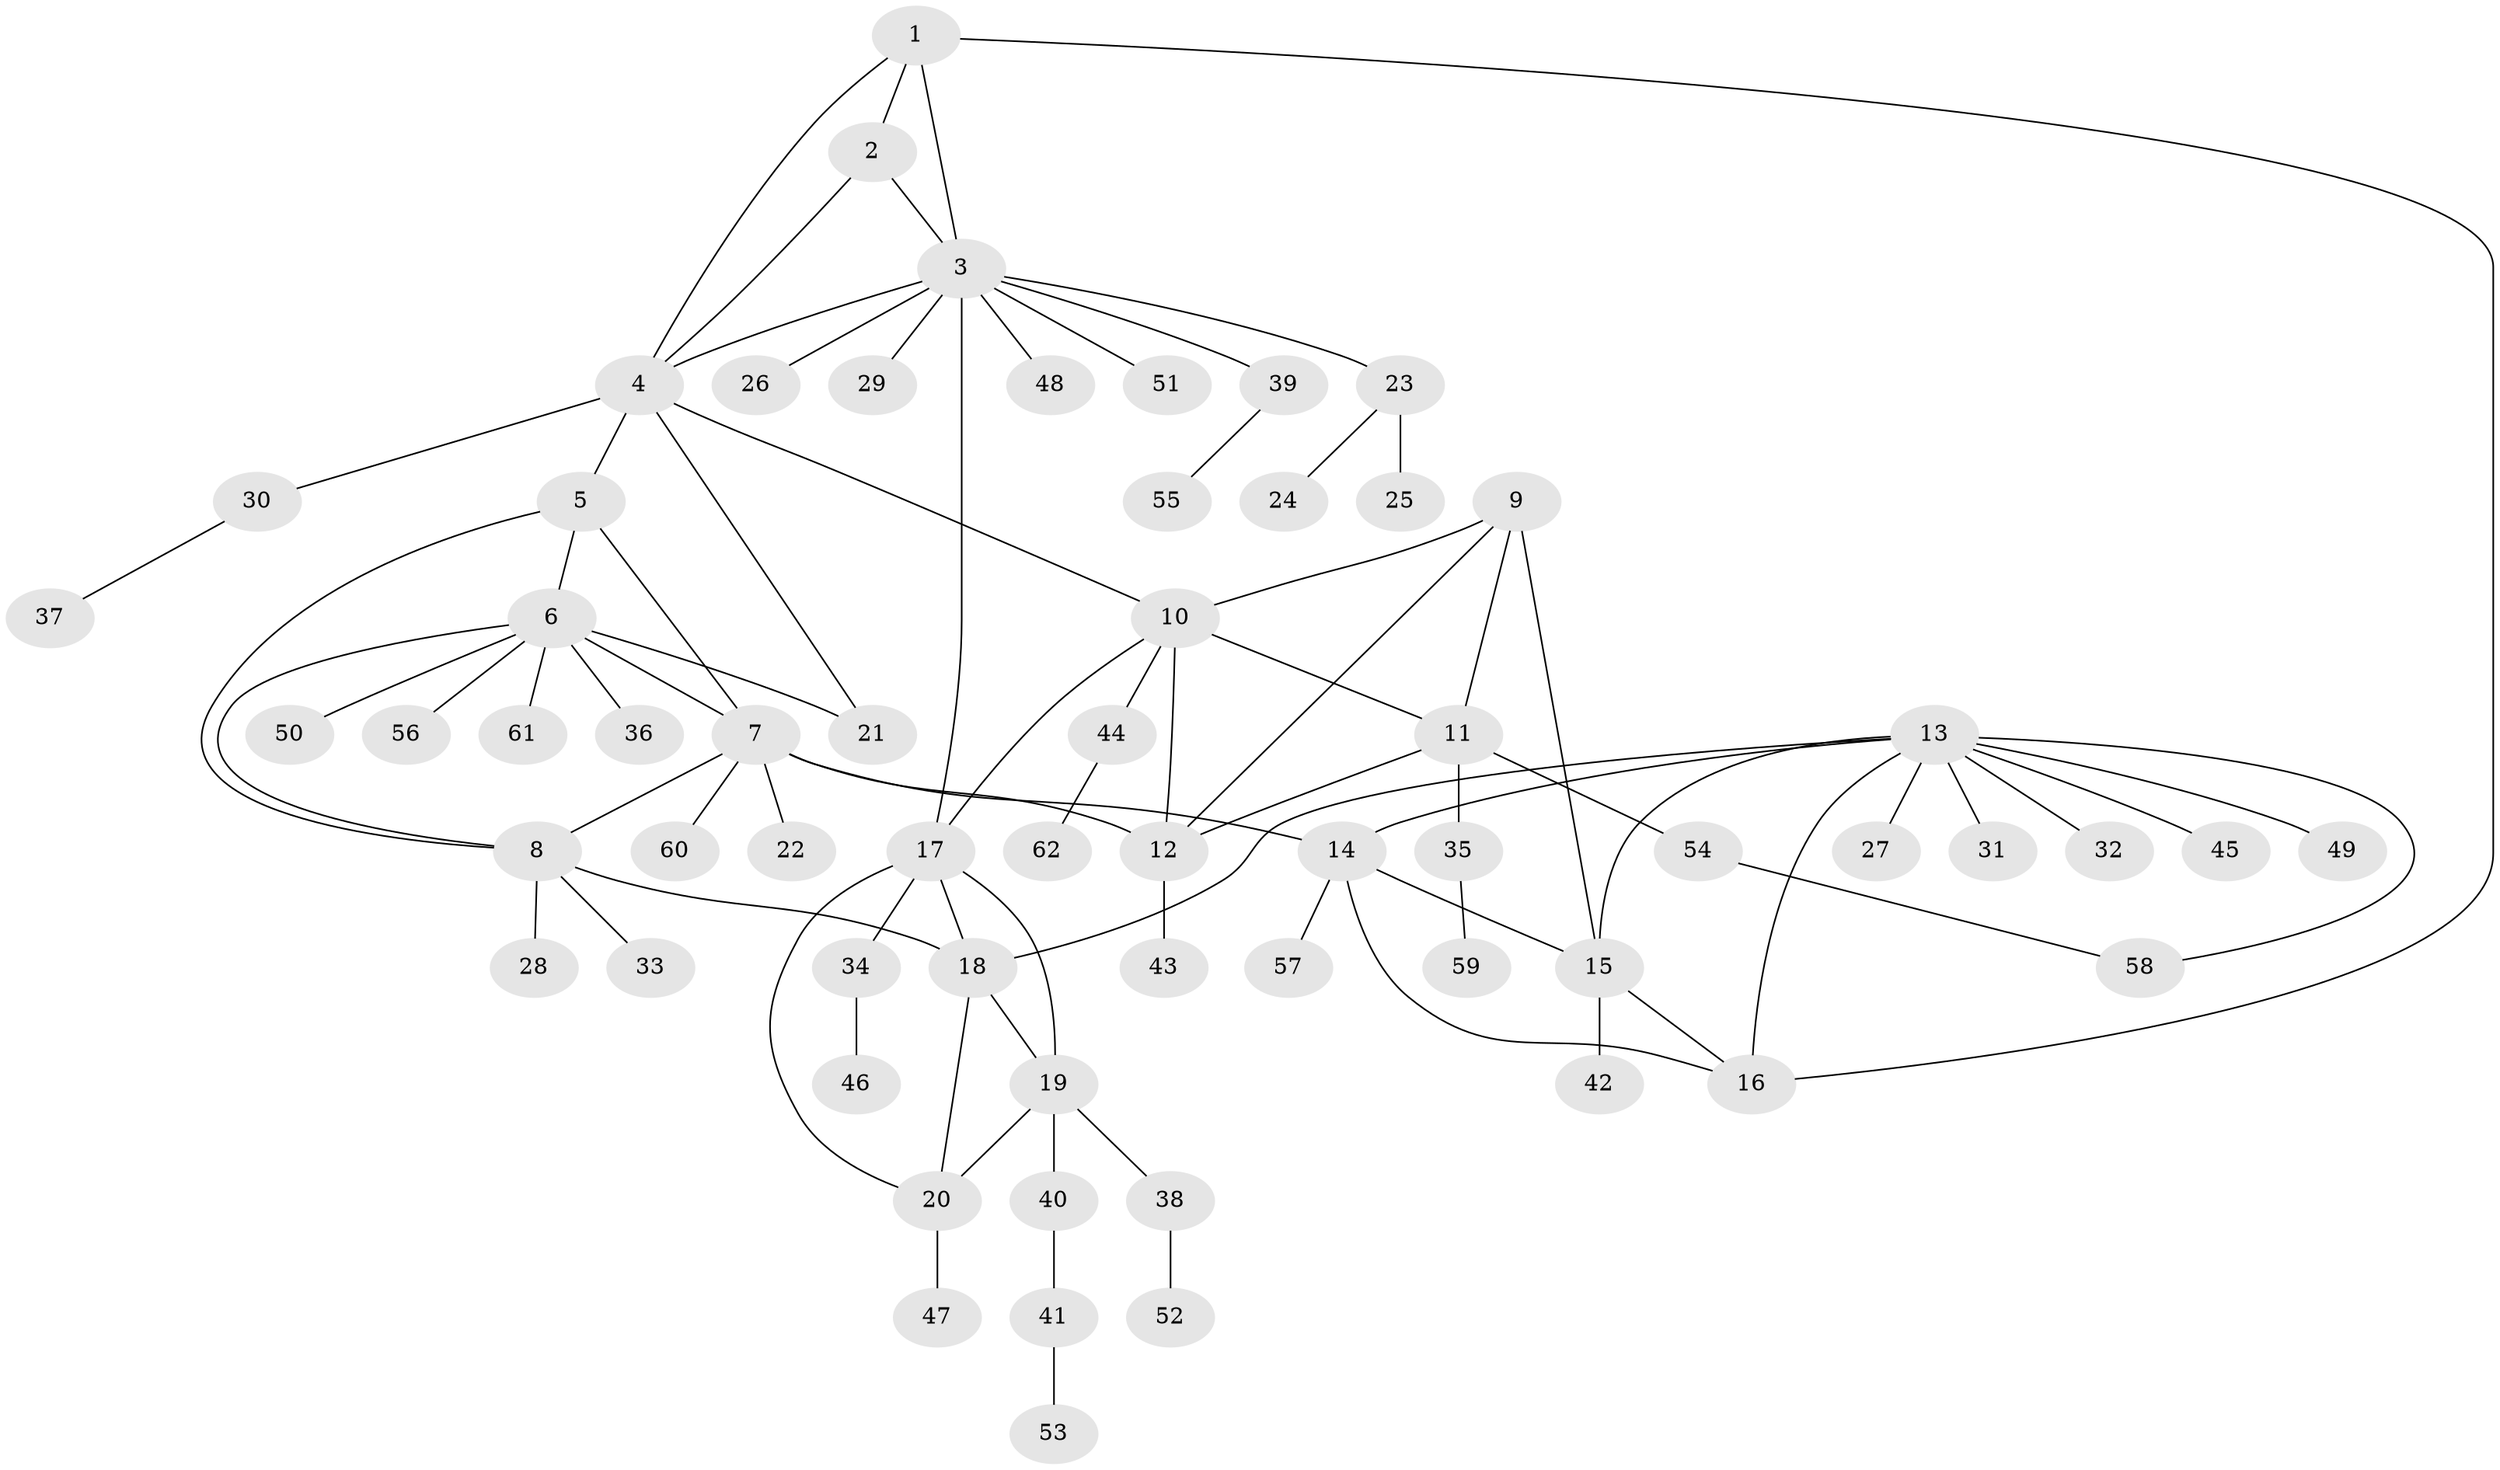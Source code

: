 // original degree distribution, {5: 0.03488372093023256, 4: 0.03488372093023256, 11: 0.023255813953488372, 7: 0.03488372093023256, 9: 0.011627906976744186, 8: 0.011627906976744186, 6: 0.08139534883720931, 2: 0.1511627906976744, 1: 0.5697674418604651, 3: 0.046511627906976744}
// Generated by graph-tools (version 1.1) at 2025/52/03/04/25 22:52:07]
// undirected, 62 vertices, 84 edges
graph export_dot {
  node [color=gray90,style=filled];
  1;
  2;
  3;
  4;
  5;
  6;
  7;
  8;
  9;
  10;
  11;
  12;
  13;
  14;
  15;
  16;
  17;
  18;
  19;
  20;
  21;
  22;
  23;
  24;
  25;
  26;
  27;
  28;
  29;
  30;
  31;
  32;
  33;
  34;
  35;
  36;
  37;
  38;
  39;
  40;
  41;
  42;
  43;
  44;
  45;
  46;
  47;
  48;
  49;
  50;
  51;
  52;
  53;
  54;
  55;
  56;
  57;
  58;
  59;
  60;
  61;
  62;
  1 -- 2 [weight=1.0];
  1 -- 3 [weight=1.0];
  1 -- 4 [weight=1.0];
  1 -- 16 [weight=1.0];
  2 -- 3 [weight=1.0];
  2 -- 4 [weight=1.0];
  3 -- 4 [weight=1.0];
  3 -- 17 [weight=1.0];
  3 -- 23 [weight=1.0];
  3 -- 26 [weight=1.0];
  3 -- 29 [weight=1.0];
  3 -- 39 [weight=1.0];
  3 -- 48 [weight=1.0];
  3 -- 51 [weight=1.0];
  4 -- 5 [weight=1.0];
  4 -- 10 [weight=1.0];
  4 -- 21 [weight=1.0];
  4 -- 30 [weight=1.0];
  5 -- 6 [weight=1.0];
  5 -- 7 [weight=1.0];
  5 -- 8 [weight=1.0];
  6 -- 7 [weight=1.0];
  6 -- 8 [weight=1.0];
  6 -- 21 [weight=1.0];
  6 -- 36 [weight=1.0];
  6 -- 50 [weight=1.0];
  6 -- 56 [weight=1.0];
  6 -- 61 [weight=1.0];
  7 -- 8 [weight=1.0];
  7 -- 12 [weight=1.0];
  7 -- 14 [weight=1.0];
  7 -- 22 [weight=1.0];
  7 -- 60 [weight=1.0];
  8 -- 18 [weight=1.0];
  8 -- 28 [weight=1.0];
  8 -- 33 [weight=1.0];
  9 -- 10 [weight=1.0];
  9 -- 11 [weight=1.0];
  9 -- 12 [weight=1.0];
  9 -- 15 [weight=1.0];
  10 -- 11 [weight=1.0];
  10 -- 12 [weight=1.0];
  10 -- 17 [weight=1.0];
  10 -- 44 [weight=1.0];
  11 -- 12 [weight=1.0];
  11 -- 35 [weight=1.0];
  11 -- 54 [weight=1.0];
  12 -- 43 [weight=1.0];
  13 -- 14 [weight=1.0];
  13 -- 15 [weight=1.0];
  13 -- 16 [weight=1.0];
  13 -- 18 [weight=1.0];
  13 -- 27 [weight=1.0];
  13 -- 31 [weight=1.0];
  13 -- 32 [weight=1.0];
  13 -- 45 [weight=1.0];
  13 -- 49 [weight=1.0];
  13 -- 58 [weight=1.0];
  14 -- 15 [weight=1.0];
  14 -- 16 [weight=1.0];
  14 -- 57 [weight=1.0];
  15 -- 16 [weight=1.0];
  15 -- 42 [weight=1.0];
  17 -- 18 [weight=1.0];
  17 -- 19 [weight=1.0];
  17 -- 20 [weight=1.0];
  17 -- 34 [weight=1.0];
  18 -- 19 [weight=1.0];
  18 -- 20 [weight=1.0];
  19 -- 20 [weight=1.0];
  19 -- 38 [weight=1.0];
  19 -- 40 [weight=1.0];
  20 -- 47 [weight=1.0];
  23 -- 24 [weight=1.0];
  23 -- 25 [weight=1.0];
  30 -- 37 [weight=1.0];
  34 -- 46 [weight=1.0];
  35 -- 59 [weight=1.0];
  38 -- 52 [weight=1.0];
  39 -- 55 [weight=1.0];
  40 -- 41 [weight=1.0];
  41 -- 53 [weight=1.0];
  44 -- 62 [weight=1.0];
  54 -- 58 [weight=1.0];
}
